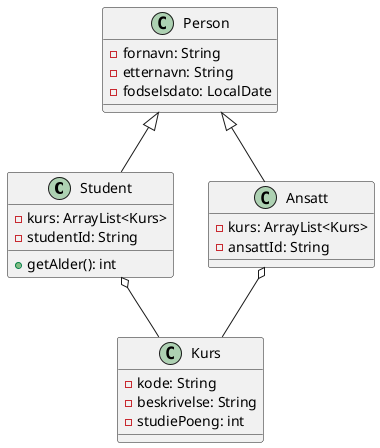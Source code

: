 @startuml

Student o-- Kurs
Ansatt o-- Kurs
Person <|-- Ansatt
Person <|-- Student

class Person {
    - fornavn: String
    - etternavn: String
    - fodselsdato: LocalDate
}

class Ansatt {
    - kurs: ArrayList<Kurs>
    - ansattId: String
}

class Student {
    - kurs: ArrayList<Kurs>
    - studentId: String
    + getAlder(): int
}


class Kurs {
    - kode: String
    - beskrivelse: String
    - studiePoeng: int
}

@enduml